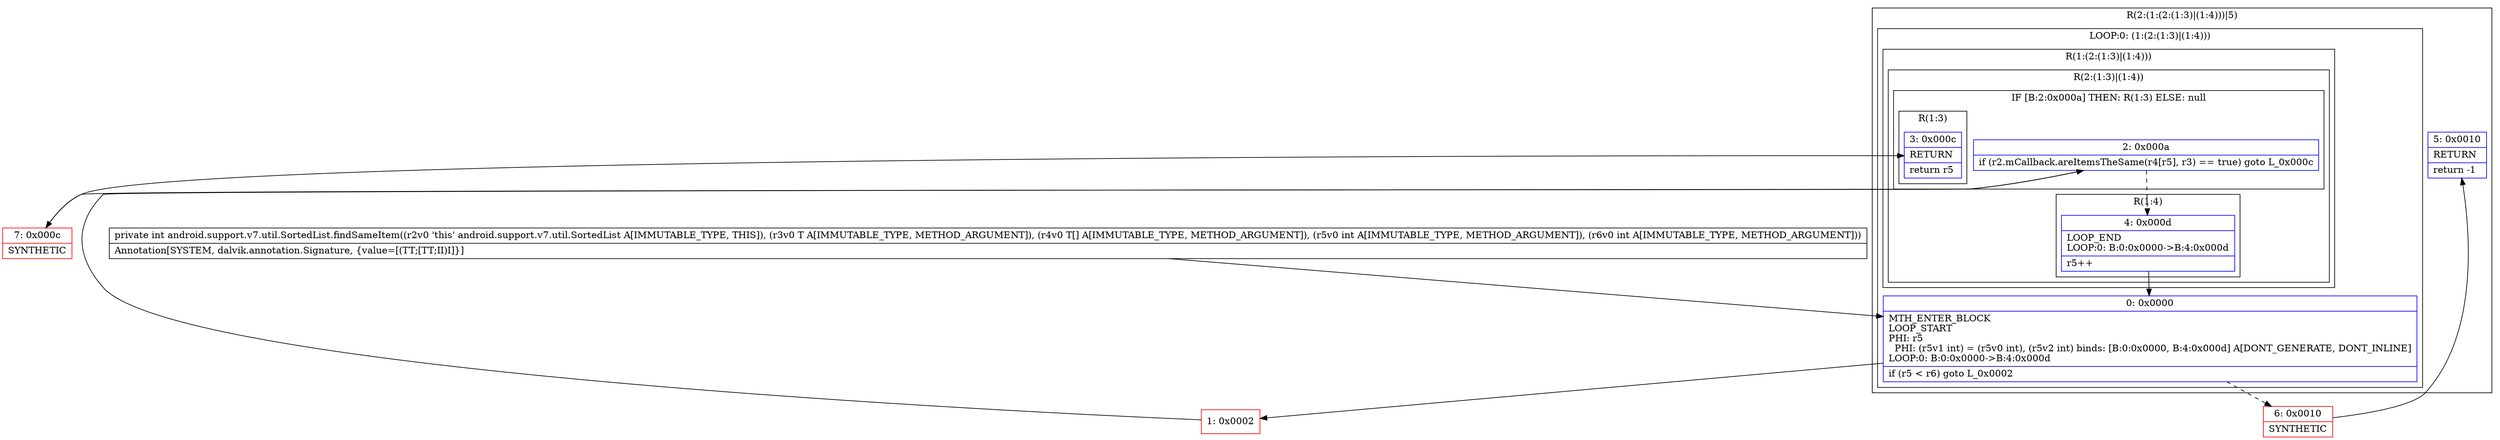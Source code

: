 digraph "CFG forandroid.support.v7.util.SortedList.findSameItem(Ljava\/lang\/Object;[Ljava\/lang\/Object;II)I" {
subgraph cluster_Region_412015629 {
label = "R(2:(1:(2:(1:3)|(1:4)))|5)";
node [shape=record,color=blue];
subgraph cluster_LoopRegion_1851822109 {
label = "LOOP:0: (1:(2:(1:3)|(1:4)))";
node [shape=record,color=blue];
Node_0 [shape=record,label="{0\:\ 0x0000|MTH_ENTER_BLOCK\lLOOP_START\lPHI: r5 \l  PHI: (r5v1 int) = (r5v0 int), (r5v2 int) binds: [B:0:0x0000, B:4:0x000d] A[DONT_GENERATE, DONT_INLINE]\lLOOP:0: B:0:0x0000\-\>B:4:0x000d\l|if (r5 \< r6) goto L_0x0002\l}"];
subgraph cluster_Region_677163241 {
label = "R(1:(2:(1:3)|(1:4)))";
node [shape=record,color=blue];
subgraph cluster_Region_1684100327 {
label = "R(2:(1:3)|(1:4))";
node [shape=record,color=blue];
subgraph cluster_IfRegion_174162642 {
label = "IF [B:2:0x000a] THEN: R(1:3) ELSE: null";
node [shape=record,color=blue];
Node_2 [shape=record,label="{2\:\ 0x000a|if (r2.mCallback.areItemsTheSame(r4[r5], r3) == true) goto L_0x000c\l}"];
subgraph cluster_Region_1626020859 {
label = "R(1:3)";
node [shape=record,color=blue];
Node_3 [shape=record,label="{3\:\ 0x000c|RETURN\l|return r5\l}"];
}
}
subgraph cluster_Region_763180279 {
label = "R(1:4)";
node [shape=record,color=blue];
Node_4 [shape=record,label="{4\:\ 0x000d|LOOP_END\lLOOP:0: B:0:0x0000\-\>B:4:0x000d\l|r5++\l}"];
}
}
}
}
Node_5 [shape=record,label="{5\:\ 0x0010|RETURN\l|return \-1\l}"];
}
Node_1 [shape=record,color=red,label="{1\:\ 0x0002}"];
Node_6 [shape=record,color=red,label="{6\:\ 0x0010|SYNTHETIC\l}"];
Node_7 [shape=record,color=red,label="{7\:\ 0x000c|SYNTHETIC\l}"];
MethodNode[shape=record,label="{private int android.support.v7.util.SortedList.findSameItem((r2v0 'this' android.support.v7.util.SortedList A[IMMUTABLE_TYPE, THIS]), (r3v0 T A[IMMUTABLE_TYPE, METHOD_ARGUMENT]), (r4v0 T[] A[IMMUTABLE_TYPE, METHOD_ARGUMENT]), (r5v0 int A[IMMUTABLE_TYPE, METHOD_ARGUMENT]), (r6v0 int A[IMMUTABLE_TYPE, METHOD_ARGUMENT]))  | Annotation[SYSTEM, dalvik.annotation.Signature, \{value=[(TT;[TT;II)I]\}]\l}"];
MethodNode -> Node_0;
Node_0 -> Node_1;
Node_0 -> Node_6[style=dashed];
Node_2 -> Node_4[style=dashed];
Node_2 -> Node_7;
Node_4 -> Node_0;
Node_1 -> Node_2;
Node_6 -> Node_5;
Node_7 -> Node_3;
}


